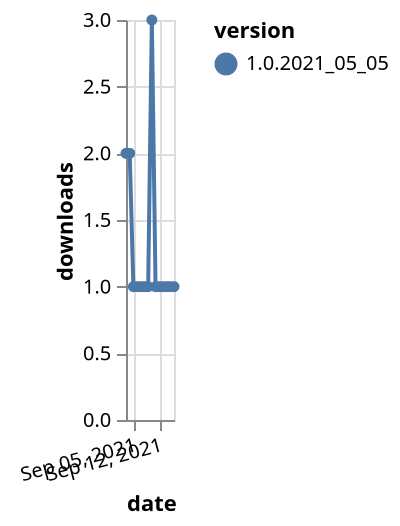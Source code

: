 {"$schema": "https://vega.github.io/schema/vega-lite/v5.json", "description": "A simple bar chart with embedded data.", "data": {"values": [{"date": "2021-09-03", "total": 51, "delta": 2, "version": "1.0.2021_05_05"}, {"date": "2021-09-04", "total": 53, "delta": 2, "version": "1.0.2021_05_05"}, {"date": "2021-09-05", "total": 54, "delta": 1, "version": "1.0.2021_05_05"}, {"date": "2021-09-06", "total": 55, "delta": 1, "version": "1.0.2021_05_05"}, {"date": "2021-09-07", "total": 56, "delta": 1, "version": "1.0.2021_05_05"}, {"date": "2021-09-08", "total": 57, "delta": 1, "version": "1.0.2021_05_05"}, {"date": "2021-09-09", "total": 58, "delta": 1, "version": "1.0.2021_05_05"}, {"date": "2021-09-10", "total": 61, "delta": 3, "version": "1.0.2021_05_05"}, {"date": "2021-09-11", "total": 62, "delta": 1, "version": "1.0.2021_05_05"}, {"date": "2021-09-12", "total": 63, "delta": 1, "version": "1.0.2021_05_05"}, {"date": "2021-09-13", "total": 64, "delta": 1, "version": "1.0.2021_05_05"}, {"date": "2021-09-14", "total": 65, "delta": 1, "version": "1.0.2021_05_05"}, {"date": "2021-09-15", "total": 66, "delta": 1, "version": "1.0.2021_05_05"}, {"date": "2021-09-16", "total": 67, "delta": 1, "version": "1.0.2021_05_05"}]}, "width": "container", "mark": {"type": "line", "point": {"filled": true}}, "encoding": {"x": {"field": "date", "type": "temporal", "timeUnit": "yearmonthdate", "title": "date", "axis": {"labelAngle": -15}}, "y": {"field": "delta", "type": "quantitative", "title": "downloads"}, "color": {"field": "version", "type": "nominal"}, "tooltip": {"field": "delta"}}}